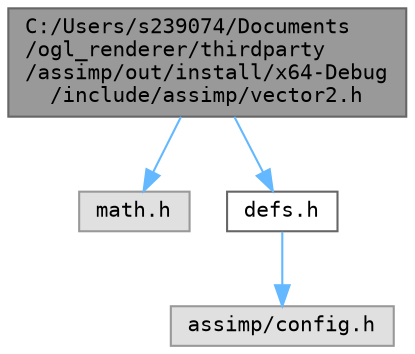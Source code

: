 digraph "C:/Users/s239074/Documents/ogl_renderer/thirdparty/assimp/out/install/x64-Debug/include/assimp/vector2.h"
{
 // LATEX_PDF_SIZE
  bgcolor="transparent";
  edge [fontname=Terminal,fontsize=10,labelfontname=Helvetica,labelfontsize=10];
  node [fontname=Terminal,fontsize=10,shape=box,height=0.2,width=0.4];
  Node1 [label="C:/Users/s239074/Documents\l/ogl_renderer/thirdparty\l/assimp/out/install/x64-Debug\l/include/assimp/vector2.h",height=0.2,width=0.4,color="gray40", fillcolor="grey60", style="filled", fontcolor="black",tooltip="2D vector structure, including operators when compiling in C++"];
  Node1 -> Node2 [color="steelblue1",style="solid"];
  Node2 [label="math.h",height=0.2,width=0.4,color="grey60", fillcolor="#E0E0E0", style="filled",tooltip=" "];
  Node1 -> Node3 [color="steelblue1",style="solid"];
  Node3 [label="defs.h",height=0.2,width=0.4,color="grey40", fillcolor="white", style="filled",URL="$out_2install_2x64-_debug_2include_2assimp_2defs_8h.html",tooltip="Assimp build configuration setup. See the notes in the comment blocks to find out how to customize yo..."];
  Node3 -> Node4 [color="steelblue1",style="solid"];
  Node4 [label="assimp/config.h",height=0.2,width=0.4,color="grey60", fillcolor="#E0E0E0", style="filled",tooltip=" "];
}
